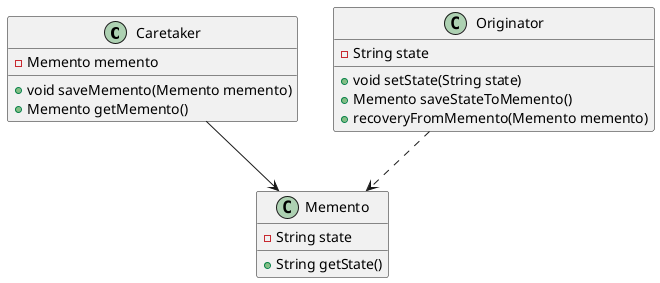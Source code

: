 @startuml
class Caretaker{
   - Memento memento
   + void saveMemento(Memento memento)
   + Memento getMemento()
}
class Memento{
   - String state
   + String getState()
}
class Originator{
   - String state
   + void setState(String state)
   + Memento saveStateToMemento()
   + recoveryFromMemento(Memento memento)
}
Caretaker --> Memento
Originator ..> Memento
@enduml